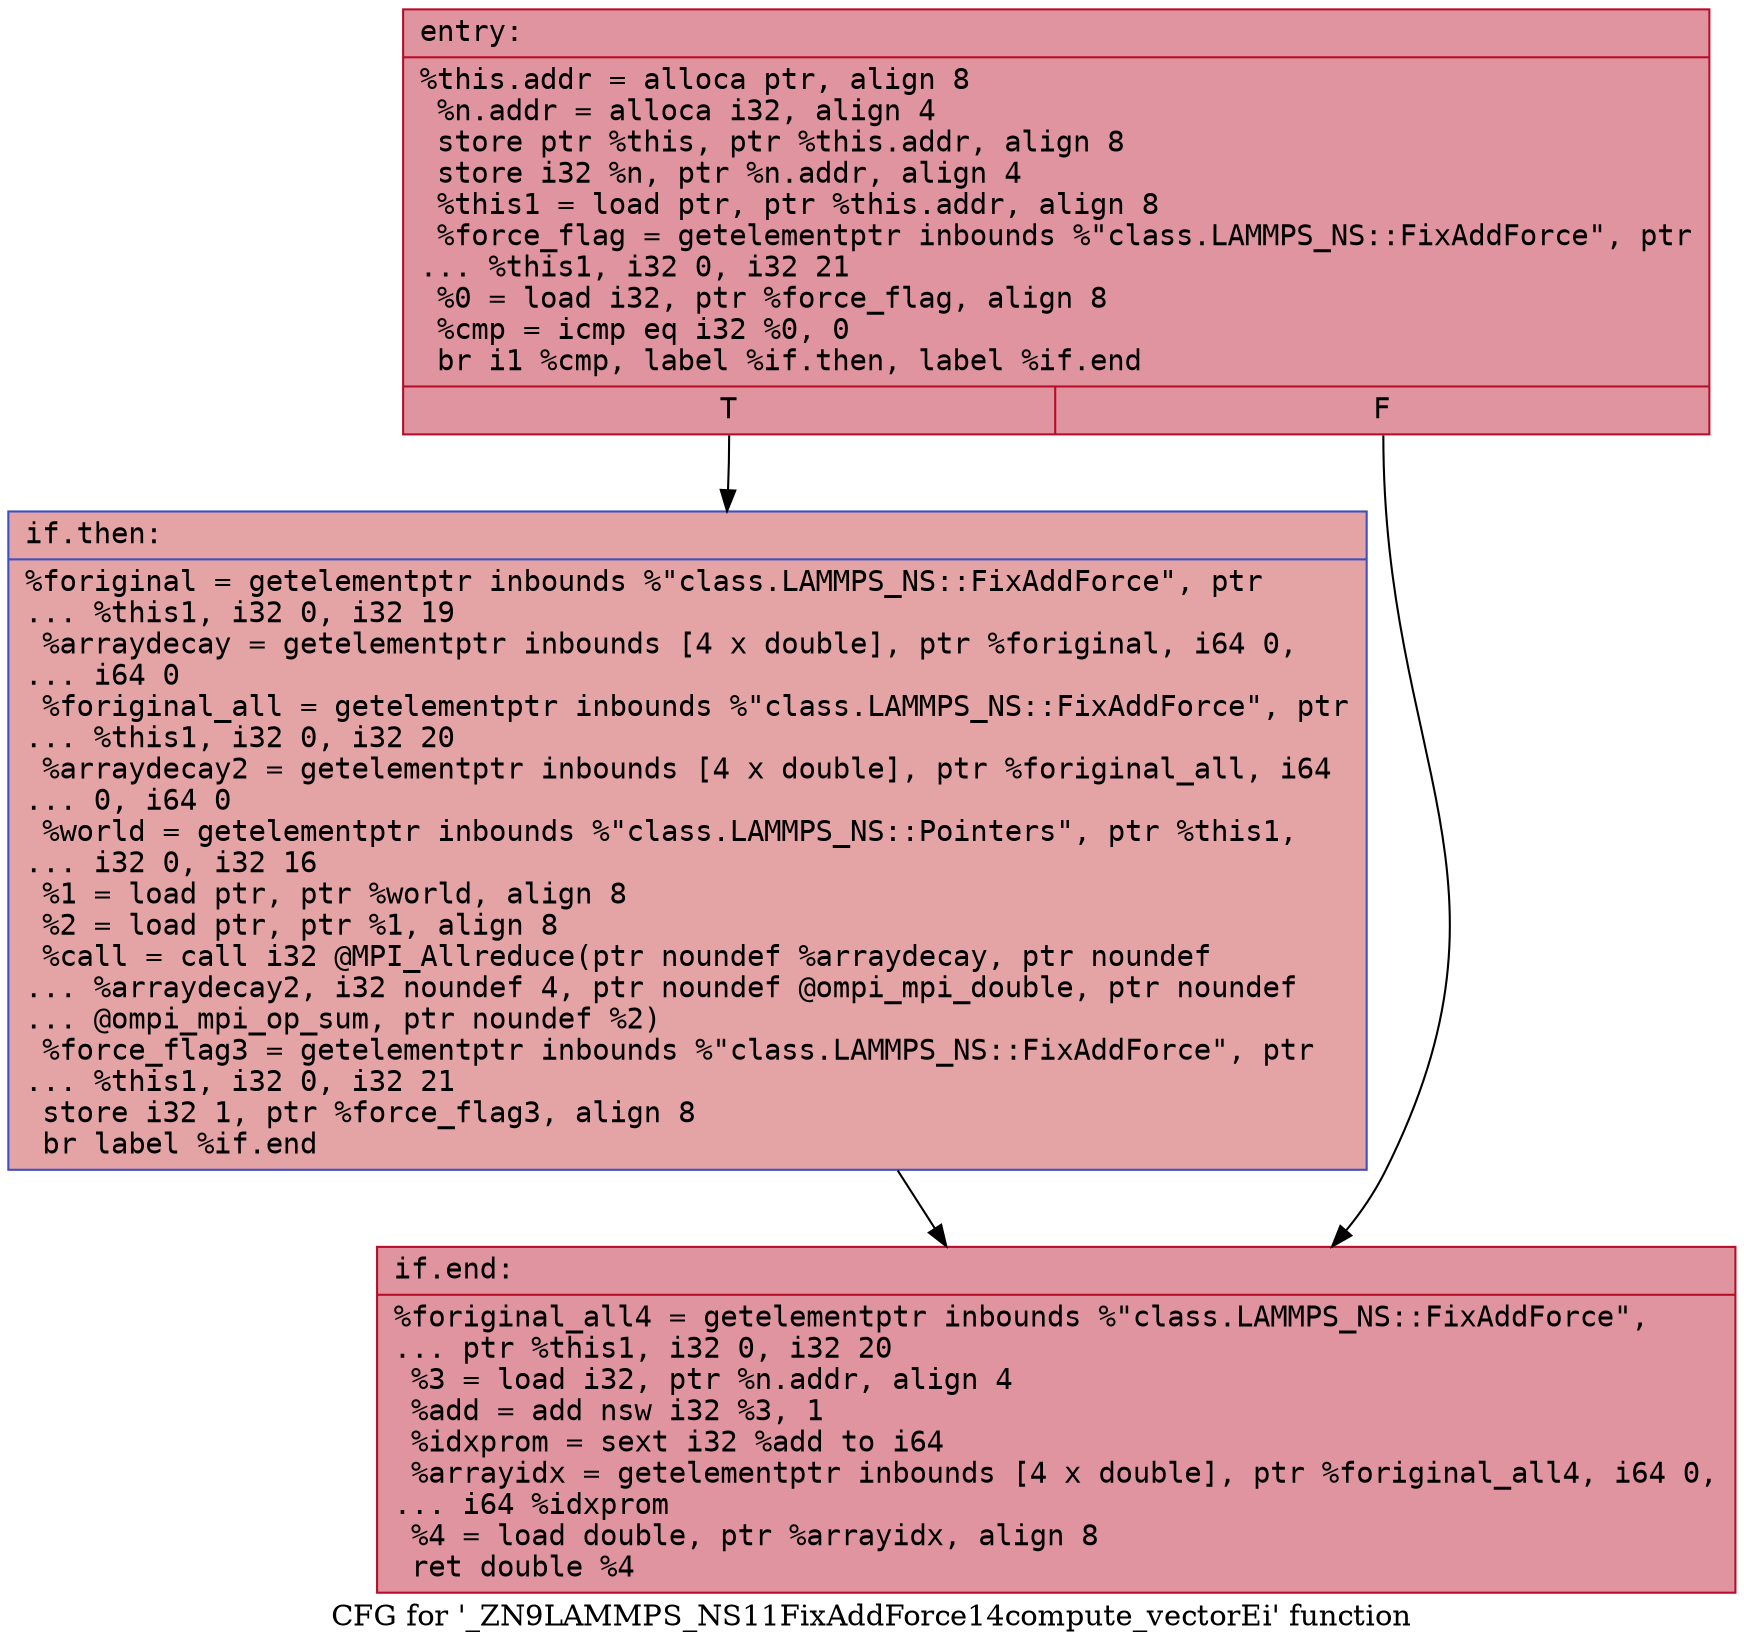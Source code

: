 digraph "CFG for '_ZN9LAMMPS_NS11FixAddForce14compute_vectorEi' function" {
	label="CFG for '_ZN9LAMMPS_NS11FixAddForce14compute_vectorEi' function";

	Node0x555b21a736f0 [shape=record,color="#b70d28ff", style=filled, fillcolor="#b70d2870" fontname="Courier",label="{entry:\l|  %this.addr = alloca ptr, align 8\l  %n.addr = alloca i32, align 4\l  store ptr %this, ptr %this.addr, align 8\l  store i32 %n, ptr %n.addr, align 4\l  %this1 = load ptr, ptr %this.addr, align 8\l  %force_flag = getelementptr inbounds %\"class.LAMMPS_NS::FixAddForce\", ptr\l... %this1, i32 0, i32 21\l  %0 = load i32, ptr %force_flag, align 8\l  %cmp = icmp eq i32 %0, 0\l  br i1 %cmp, label %if.then, label %if.end\l|{<s0>T|<s1>F}}"];
	Node0x555b21a736f0:s0 -> Node0x555b21a73b70[tooltip="entry -> if.then\nProbability 37.50%" ];
	Node0x555b21a736f0:s1 -> Node0x555b21a73be0[tooltip="entry -> if.end\nProbability 62.50%" ];
	Node0x555b21a73b70 [shape=record,color="#3d50c3ff", style=filled, fillcolor="#c32e3170" fontname="Courier",label="{if.then:\l|  %foriginal = getelementptr inbounds %\"class.LAMMPS_NS::FixAddForce\", ptr\l... %this1, i32 0, i32 19\l  %arraydecay = getelementptr inbounds [4 x double], ptr %foriginal, i64 0,\l... i64 0\l  %foriginal_all = getelementptr inbounds %\"class.LAMMPS_NS::FixAddForce\", ptr\l... %this1, i32 0, i32 20\l  %arraydecay2 = getelementptr inbounds [4 x double], ptr %foriginal_all, i64\l... 0, i64 0\l  %world = getelementptr inbounds %\"class.LAMMPS_NS::Pointers\", ptr %this1,\l... i32 0, i32 16\l  %1 = load ptr, ptr %world, align 8\l  %2 = load ptr, ptr %1, align 8\l  %call = call i32 @MPI_Allreduce(ptr noundef %arraydecay, ptr noundef\l... %arraydecay2, i32 noundef 4, ptr noundef @ompi_mpi_double, ptr noundef\l... @ompi_mpi_op_sum, ptr noundef %2)\l  %force_flag3 = getelementptr inbounds %\"class.LAMMPS_NS::FixAddForce\", ptr\l... %this1, i32 0, i32 21\l  store i32 1, ptr %force_flag3, align 8\l  br label %if.end\l}"];
	Node0x555b21a73b70 -> Node0x555b21a73be0[tooltip="if.then -> if.end\nProbability 100.00%" ];
	Node0x555b21a73be0 [shape=record,color="#b70d28ff", style=filled, fillcolor="#b70d2870" fontname="Courier",label="{if.end:\l|  %foriginal_all4 = getelementptr inbounds %\"class.LAMMPS_NS::FixAddForce\",\l... ptr %this1, i32 0, i32 20\l  %3 = load i32, ptr %n.addr, align 4\l  %add = add nsw i32 %3, 1\l  %idxprom = sext i32 %add to i64\l  %arrayidx = getelementptr inbounds [4 x double], ptr %foriginal_all4, i64 0,\l... i64 %idxprom\l  %4 = load double, ptr %arrayidx, align 8\l  ret double %4\l}"];
}
